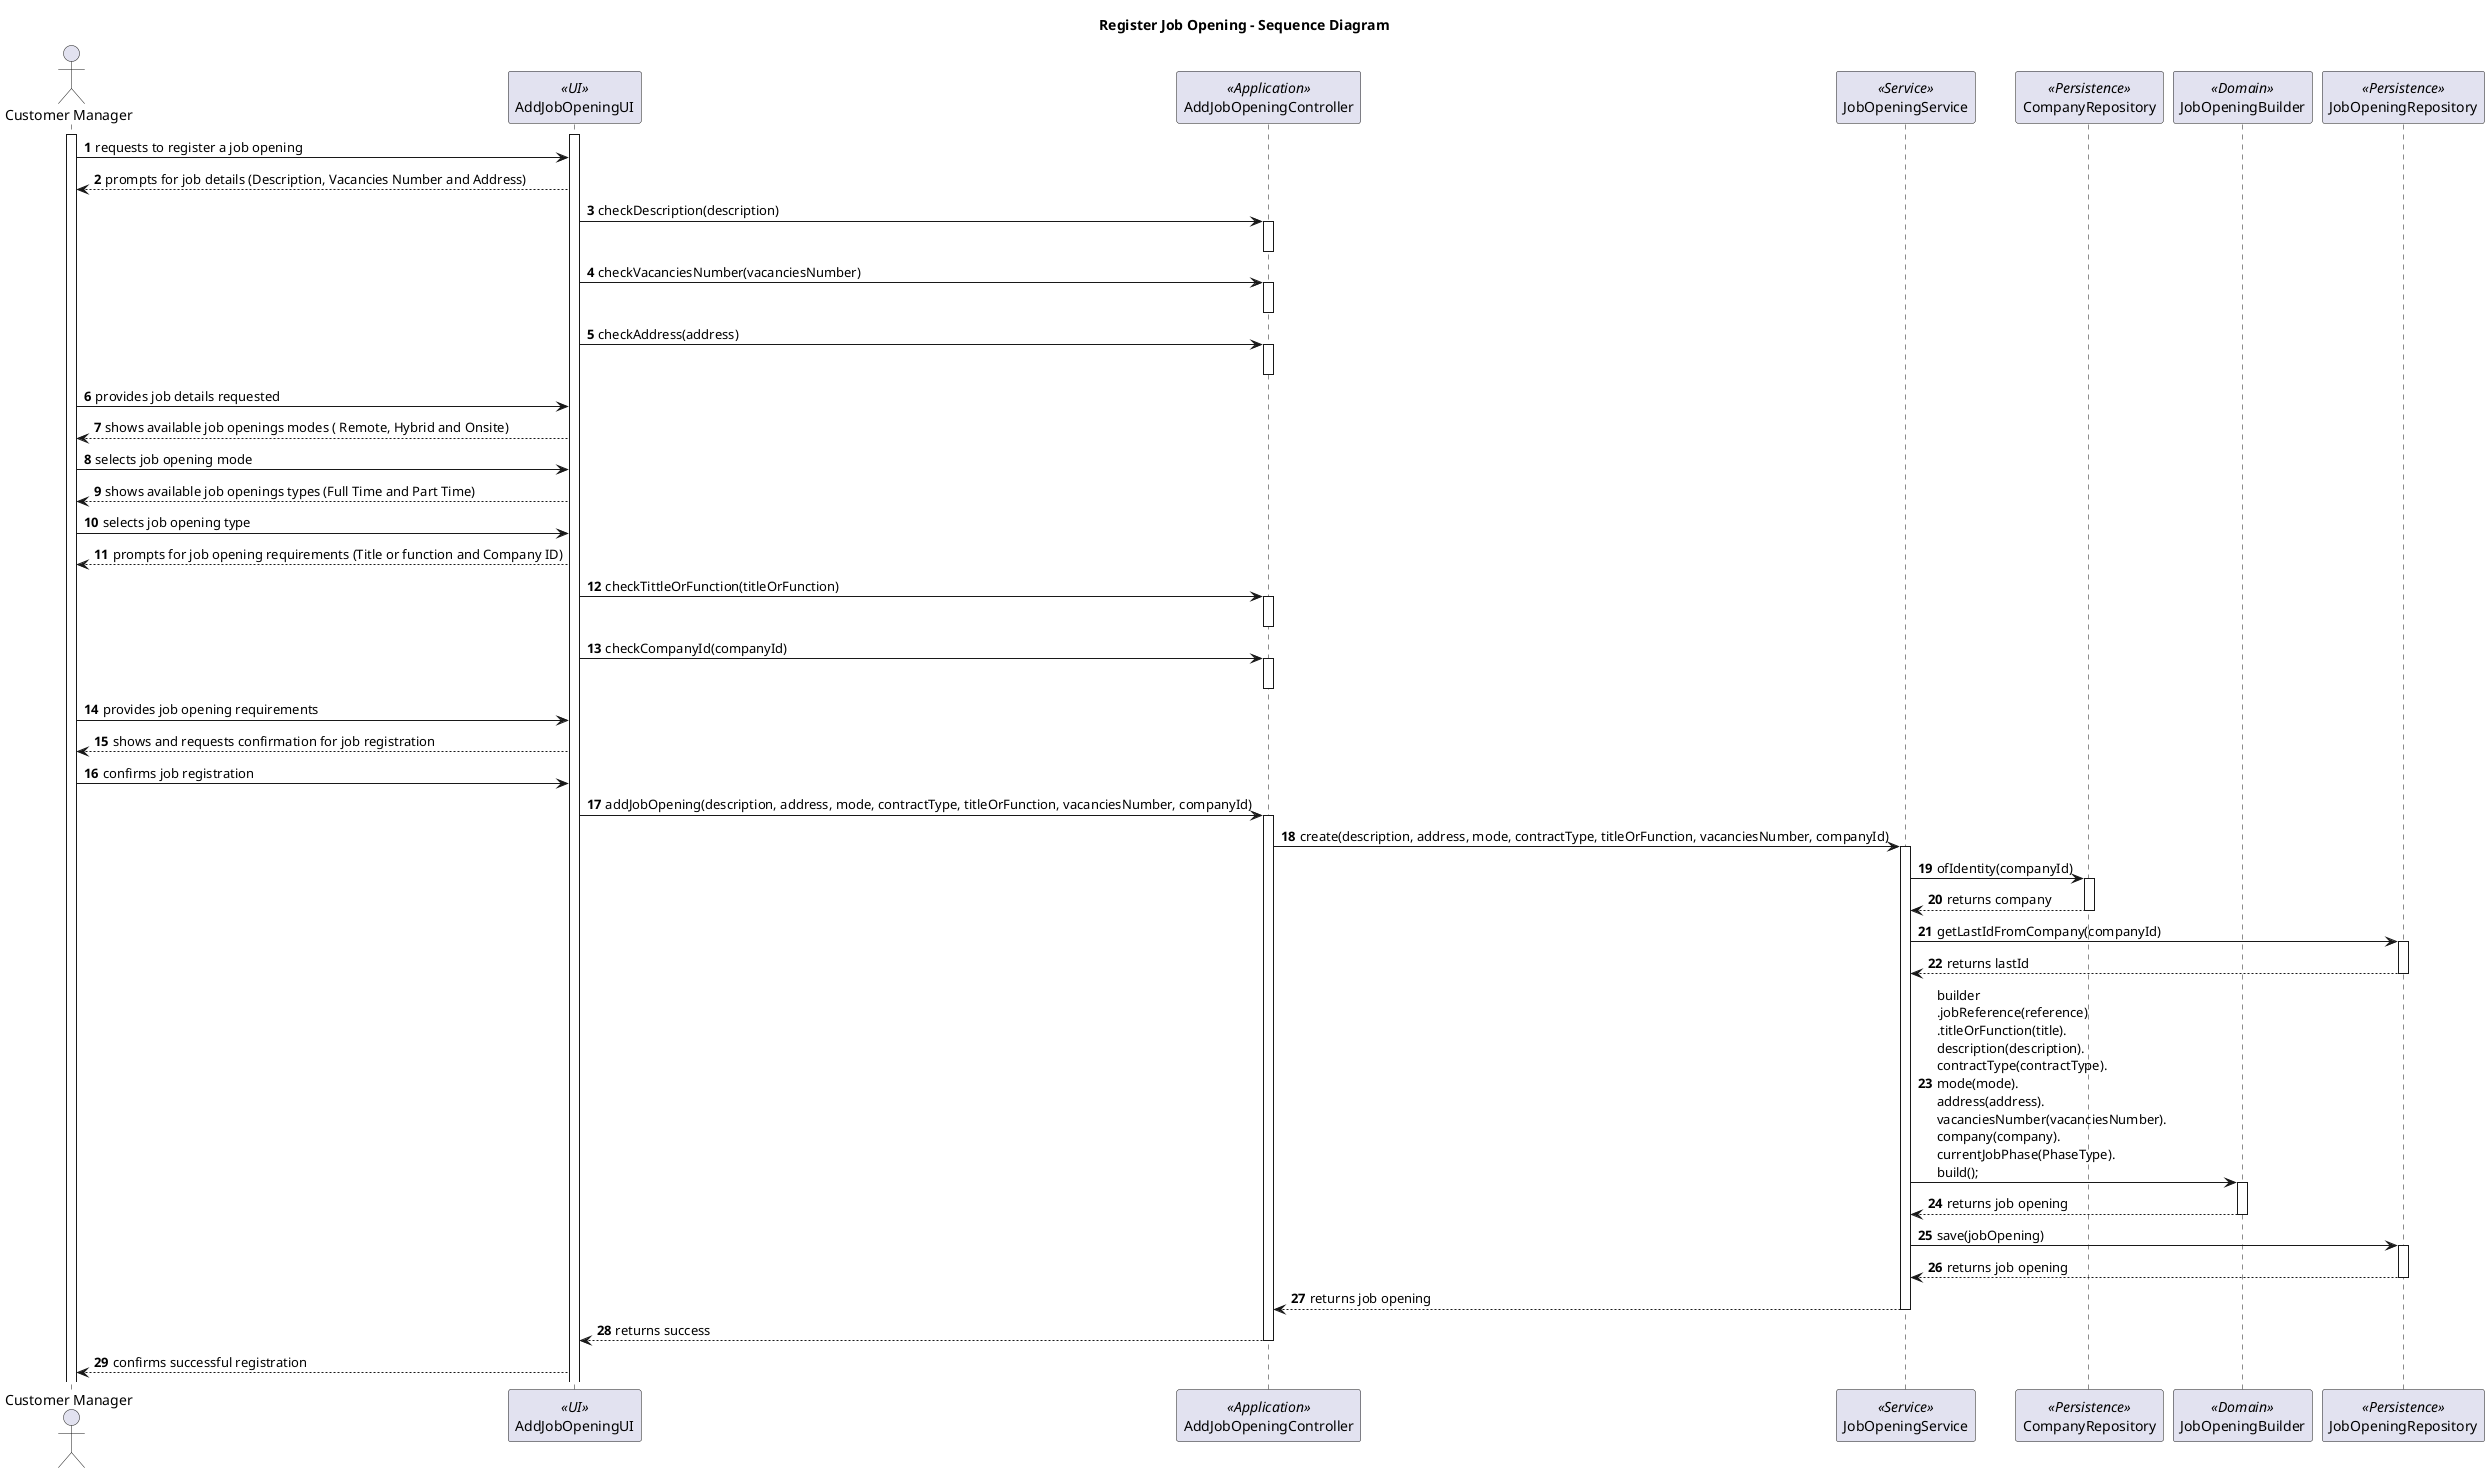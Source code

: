 @startuml

title Register Job Opening - Sequence Diagram

autonumber
actor "Customer Manager" as M
participant AddJobOpeningUI  as UI <<UI>>
participant AddJobOpeningController as Controller <<Application>>
participant JobOpeningService as JS <<Service>>
participant CompanyRepository as CRepo <<Persistence>>
participant JobOpeningBuilder as JB <<Domain>>
participant JobOpeningRepository as JRepo <<Persistence>>

activate M
activate UI

M -> UI : requests to register a job opening

UI --> M : prompts for job details (Description, Vacancies Number and Address)

UI -> Controller : checkDescription(description)

activate Controller
deactivate Controller

UI -> Controller : checkVacanciesNumber(vacanciesNumber)

activate Controller
deactivate Controller

UI -> Controller : checkAddress(address)

activate Controller
deactivate Controller

deactivate Controller

M -> UI : provides job details requested

UI --> M : shows available job openings modes ( Remote, Hybrid and Onsite)

M -> UI : selects job opening mode

UI --> M : shows available job openings types (Full Time and Part Time)

M -> UI : selects job opening type

UI --> M :  prompts for job opening requirements (Title or function and Company ID)

UI -> Controller: checkTittleOrFunction(titleOrFunction)

activate Controller
deactivate Controller

UI -> Controller: checkCompanyId(companyId)
activate Controller

deactivate Controller

M -> UI : provides job opening requirements

UI --> M : shows and requests confirmation for job registration

M -> UI : confirms job registration

UI -> Controller: addJobOpening(description, address, mode, contractType, titleOrFunction, vacanciesNumber, companyId)

activate Controller

Controller -> JS : create(description, address, mode, contractType, titleOrFunction, vacanciesNumber, companyId)

activate JS


JS -> CRepo: ofIdentity(companyId)

activate CRepo

CRepo --> JS: returns company

deactivate CRepo

JS -> JRepo: getLastIdFromCompany(companyId)

activate JRepo

JRepo --> JS: returns lastId

deactivate JRepo




'Controller -> JB: withDescription(description)
'Controller -> JB: withAddress(address)
'Controller -> JB: withMode(mode)
'Controller -> JB: withContractType(contractType)
'Controller -> JB: withTitleOrFunction(titleOrFunction)
'Controller -> JB: withVacanciesNumber(vacanciesNumber)
'Controller -> JB: withCompanyId(companyId)


deactivate JRepo


JS -> JB:   builder\n.jobReference(reference)\n.titleOrFunction(title).\ndescription(description).\ncontractType(contractType).\nmode(mode).\naddress(address).\nvacanciesNumber(vacanciesNumber).\ncompany(company).\ncurrentJobPhase(PhaseType).\nbuild();

activate JB

JB --> JS: returns job opening

deactivate JB

JS -> JRepo: save(jobOpening)


activate JRepo

JRepo --> JS: returns job opening

deactivate JRepo

JS --> Controller: returns job opening

deactivate JS

deactivate JB


deactivate JRepo
Controller --> UI: returns success
deactivate Controller

UI --> M: confirms successful registration

@enduml